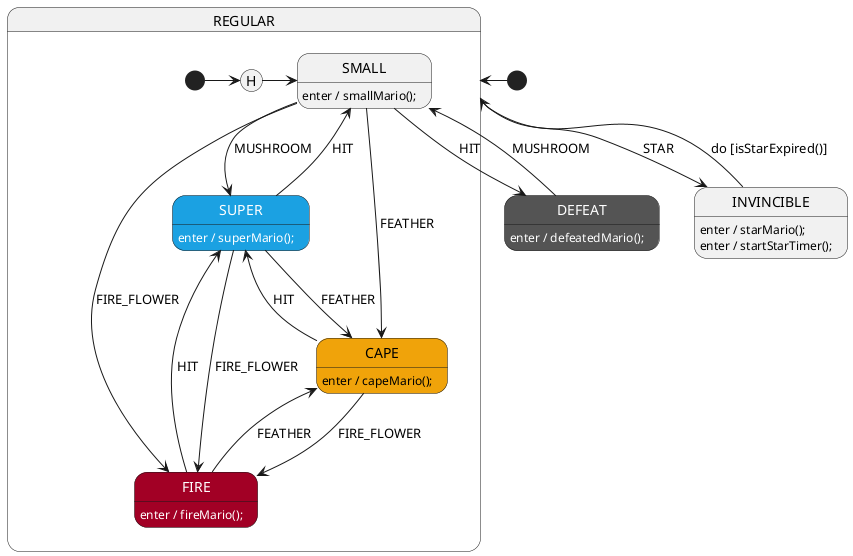 @startuml MarioSm

'############################ styles ############################
' Define some colors for the states. Totally optional.
skinparam state {
    ' red style:
    BackgroundColor<<red>> a20025
    FontColor<<red>> white
    ' blue style:
    BackgroundColor<<blue>> 1ba1e2
    FontColor<<blue>> white
    ' gold style:
    BackgroundColor<<gold>> f0a30a
    ' dark style:
    BackgroundColor<<dark>> 545454
    FontColor<<dark>> white
}


'############################ state organization ############################

' Define a state with a dark style. Style is optional.
state DEFEAT <<dark>>

' Define a super state (composite state) with substates
state REGULAR {
    state SMALL
    state SUPER <<blue>>
    state FIRE  <<red>>
    state CAPE  <<gold>>
    [*] -> [H]
    [H] -> SMALL
}

state INVINCIBLE

'############################ handlers ############################

' Define the initial transition that is taken when the state machine starts.
[*] -> REGULAR

REGULAR --> INVINCIBLE: STAR

INVINCIBLE: enter / starMario();
INVINCIBLE: enter / startStarTimer();
INVINCIBLE --> REGULAR: do [isStarExpired()]

SMALL: enter / smallMario();
SMALL --> SUPER: MUSHROOM
SMALL --> FIRE: FIRE_FLOWER
SMALL --> CAPE: FEATHER
SMALL --> DEFEAT: HIT

DEFEAT: enter / defeatedMario();
DEFEAT --> SMALL: MUSHROOM

SUPER: enter / superMario();
SUPER --> FIRE: FIRE_FLOWER
SUPER --> CAPE: FEATHER
SUPER --> SMALL: HIT

FIRE: enter / fireMario();
FIRE --> CAPE: FEATHER
FIRE --> SUPER: HIT

CAPE: enter / capeMario();
CAPE --> FIRE: FIRE_FLOWER
CAPE --> SUPER: HIT

'######################## StateSmith config ########################
' The below special comment block sets the StateSmith configuration.
' More info: https://github.com/StateSmith/StateSmith/issues/335
' Feel free to remove or modify it as needed.

/'! $CONFIG : toml
[SmRunnerSettings]
transpilerId = "JavaScript"
'/

@enduml
